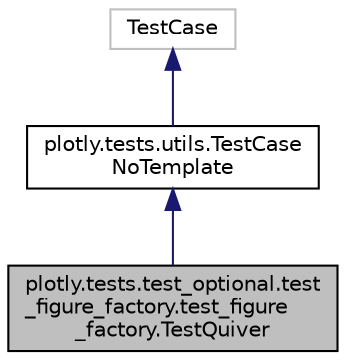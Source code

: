 digraph "plotly.tests.test_optional.test_figure_factory.test_figure_factory.TestQuiver"
{
 // LATEX_PDF_SIZE
  edge [fontname="Helvetica",fontsize="10",labelfontname="Helvetica",labelfontsize="10"];
  node [fontname="Helvetica",fontsize="10",shape=record];
  Node1 [label="plotly.tests.test_optional.test\l_figure_factory.test_figure\l_factory.TestQuiver",height=0.2,width=0.4,color="black", fillcolor="grey75", style="filled", fontcolor="black",tooltip=" "];
  Node2 -> Node1 [dir="back",color="midnightblue",fontsize="10",style="solid",fontname="Helvetica"];
  Node2 [label="plotly.tests.utils.TestCase\lNoTemplate",height=0.2,width=0.4,color="black", fillcolor="white", style="filled",URL="$classplotly_1_1tests_1_1utils_1_1_test_case_no_template.html",tooltip=" "];
  Node3 -> Node2 [dir="back",color="midnightblue",fontsize="10",style="solid",fontname="Helvetica"];
  Node3 [label="TestCase",height=0.2,width=0.4,color="grey75", fillcolor="white", style="filled",tooltip=" "];
}
